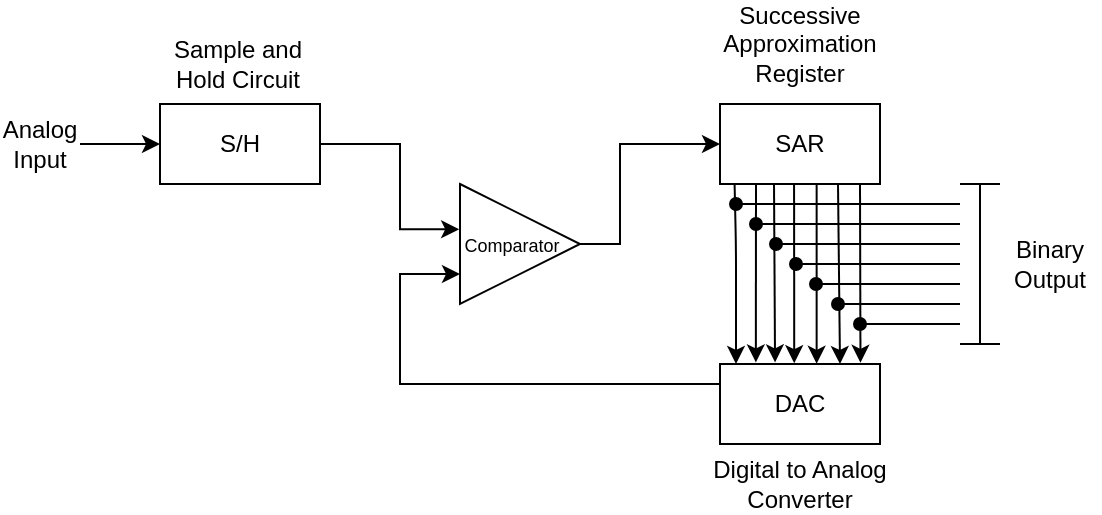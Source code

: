 <mxfile version="14.6.13" type="device"><diagram id="YQUplwvyBEeHkairelpg" name="Página-1"><mxGraphModel dx="853" dy="493" grid="1" gridSize="10" guides="1" tooltips="1" connect="1" arrows="1" fold="1" page="1" pageScale="1" pageWidth="827" pageHeight="1169" math="0" shadow="0"><root><mxCell id="0"/><mxCell id="1" parent="0"/><mxCell id="hUg5gEPI6trb4FzKBfQ1-4" value="" style="endArrow=none;html=1;entryX=0.091;entryY=0.984;entryDx=0;entryDy=0;entryPerimeter=0;startArrow=classic;startFill=1;" edge="1" parent="1" target="hUg5gEPI6trb4FzKBfQ1-2"><mxGeometry width="50" height="50" relative="1" as="geometry"><mxPoint x="408" y="330" as="sourcePoint"/><mxPoint x="408" y="242.2" as="targetPoint"/><Array as="points"><mxPoint x="408" y="272"/></Array></mxGeometry></mxCell><mxCell id="hUg5gEPI6trb4FzKBfQ1-5" value="" style="endArrow=none;html=1;entryX=0.1;entryY=1.005;entryDx=0;entryDy=0;entryPerimeter=0;startArrow=classic;startFill=1;exitX=0.344;exitY=-0.02;exitDx=0;exitDy=0;exitPerimeter=0;" edge="1" parent="1" source="hUg5gEPI6trb4FzKBfQ1-1"><mxGeometry width="50" height="50" relative="1" as="geometry"><mxPoint x="427" y="320" as="sourcePoint"/><mxPoint x="427" y="239.2" as="targetPoint"/></mxGeometry></mxCell><mxCell id="hUg5gEPI6trb4FzKBfQ1-15" style="edgeStyle=orthogonalEdgeStyle;rounded=0;orthogonalLoop=1;jettySize=auto;html=1;exitX=0;exitY=0.5;exitDx=0;exitDy=0;entryX=0;entryY=0.75;entryDx=0;entryDy=0;" edge="1" parent="1" source="hUg5gEPI6trb4FzKBfQ1-1" target="hUg5gEPI6trb4FzKBfQ1-12"><mxGeometry relative="1" as="geometry"><Array as="points"><mxPoint x="240" y="340"/><mxPoint x="240" y="285"/></Array></mxGeometry></mxCell><mxCell id="hUg5gEPI6trb4FzKBfQ1-1" value="DAC" style="rounded=0;whiteSpace=wrap;html=1;" vertex="1" parent="1"><mxGeometry x="400" y="330" width="80" height="40" as="geometry"/></mxCell><mxCell id="hUg5gEPI6trb4FzKBfQ1-6" value="" style="endArrow=none;html=1;entryX=0.1;entryY=1.005;entryDx=0;entryDy=0;entryPerimeter=0;startArrow=classic;startFill=1;exitX=0.878;exitY=-0.04;exitDx=0;exitDy=0;exitPerimeter=0;" edge="1" parent="1"><mxGeometry width="50" height="50" relative="1" as="geometry"><mxPoint x="470.24" y="329.4" as="sourcePoint"/><mxPoint x="470" y="240.2" as="targetPoint"/></mxGeometry></mxCell><mxCell id="hUg5gEPI6trb4FzKBfQ1-7" value="" style="endArrow=none;html=1;entryX=0.463;entryY=0.994;entryDx=0;entryDy=0;entryPerimeter=0;startArrow=classic;startFill=1;exitX=0.464;exitY=-0.06;exitDx=0;exitDy=0;exitPerimeter=0;" edge="1" parent="1" target="hUg5gEPI6trb4FzKBfQ1-2"><mxGeometry width="50" height="50" relative="1" as="geometry"><mxPoint x="437.12" y="329.6" as="sourcePoint"/><mxPoint x="437" y="242" as="targetPoint"/></mxGeometry></mxCell><mxCell id="hUg5gEPI6trb4FzKBfQ1-8" value="" style="endArrow=none;html=1;entryX=0.604;entryY=0.968;entryDx=0;entryDy=0;entryPerimeter=0;startArrow=classic;startFill=1;exitX=0.604;exitY=-0.053;exitDx=0;exitDy=0;exitPerimeter=0;" edge="1" parent="1" target="hUg5gEPI6trb4FzKBfQ1-2"><mxGeometry width="50" height="50" relative="1" as="geometry"><mxPoint x="448.32" y="329.88" as="sourcePoint"/><mxPoint x="447.83" y="242" as="targetPoint"/></mxGeometry></mxCell><mxCell id="hUg5gEPI6trb4FzKBfQ1-9" value="" style="endArrow=none;html=1;entryX=0.1;entryY=1.005;entryDx=0;entryDy=0;entryPerimeter=0;startArrow=classic;startFill=1;exitX=0.75;exitY=0;exitDx=0;exitDy=0;" edge="1" parent="1" source="hUg5gEPI6trb4FzKBfQ1-1"><mxGeometry width="50" height="50" relative="1" as="geometry"><mxPoint x="459" y="320.8" as="sourcePoint"/><mxPoint x="459" y="240" as="targetPoint"/></mxGeometry></mxCell><mxCell id="hUg5gEPI6trb4FzKBfQ1-10" value="" style="endArrow=none;html=1;entryX=0.1;entryY=1.005;entryDx=0;entryDy=0;entryPerimeter=0;startArrow=classic;startFill=1;exitX=0.224;exitY=-0.02;exitDx=0;exitDy=0;exitPerimeter=0;" edge="1" parent="1" source="hUg5gEPI6trb4FzKBfQ1-1"><mxGeometry width="50" height="50" relative="1" as="geometry"><mxPoint x="418" y="320.8" as="sourcePoint"/><mxPoint x="418" y="240" as="targetPoint"/></mxGeometry></mxCell><mxCell id="hUg5gEPI6trb4FzKBfQ1-14" style="edgeStyle=orthogonalEdgeStyle;rounded=0;orthogonalLoop=1;jettySize=auto;html=1;entryX=0;entryY=0.5;entryDx=0;entryDy=0;" edge="1" parent="1" source="hUg5gEPI6trb4FzKBfQ1-12" target="hUg5gEPI6trb4FzKBfQ1-2"><mxGeometry relative="1" as="geometry"><Array as="points"><mxPoint x="350" y="270"/><mxPoint x="350" y="220"/></Array></mxGeometry></mxCell><mxCell id="hUg5gEPI6trb4FzKBfQ1-12" value="" style="triangle;whiteSpace=wrap;html=1;" vertex="1" parent="1"><mxGeometry x="270" y="240" width="60" height="60" as="geometry"/></mxCell><mxCell id="hUg5gEPI6trb4FzKBfQ1-17" value="&lt;font style=&quot;font-size: 9px&quot;&gt;Comparator&lt;/font&gt;" style="text;html=1;strokeColor=none;fillColor=none;align=center;verticalAlign=middle;whiteSpace=wrap;rounded=0;" vertex="1" parent="1"><mxGeometry x="271" y="260" width="50" height="20" as="geometry"/></mxCell><mxCell id="hUg5gEPI6trb4FzKBfQ1-19" style="edgeStyle=orthogonalEdgeStyle;rounded=0;orthogonalLoop=1;jettySize=auto;html=1;entryX=-0.007;entryY=0.377;entryDx=0;entryDy=0;entryPerimeter=0;" edge="1" parent="1" source="hUg5gEPI6trb4FzKBfQ1-18" target="hUg5gEPI6trb4FzKBfQ1-12"><mxGeometry relative="1" as="geometry"><Array as="points"><mxPoint x="240" y="220"/><mxPoint x="240" y="263"/></Array></mxGeometry></mxCell><mxCell id="hUg5gEPI6trb4FzKBfQ1-18" value="S/H" style="rounded=0;whiteSpace=wrap;html=1;" vertex="1" parent="1"><mxGeometry x="120" y="200" width="80" height="40" as="geometry"/></mxCell><mxCell id="hUg5gEPI6trb4FzKBfQ1-20" value="Sample and Hold Circuit" style="text;html=1;strokeColor=none;fillColor=none;align=center;verticalAlign=middle;whiteSpace=wrap;rounded=0;" vertex="1" parent="1"><mxGeometry x="114" y="170" width="90" height="20" as="geometry"/></mxCell><mxCell id="hUg5gEPI6trb4FzKBfQ1-22" value="Successive Approximation Register" style="text;html=1;strokeColor=none;fillColor=none;align=center;verticalAlign=middle;whiteSpace=wrap;rounded=0;" vertex="1" parent="1"><mxGeometry x="395" y="160" width="90" height="20" as="geometry"/></mxCell><mxCell id="hUg5gEPI6trb4FzKBfQ1-23" value="Digital to Analog Converter" style="text;html=1;strokeColor=none;fillColor=none;align=center;verticalAlign=middle;whiteSpace=wrap;rounded=0;" vertex="1" parent="1"><mxGeometry x="395" y="380" width="90" height="20" as="geometry"/></mxCell><mxCell id="hUg5gEPI6trb4FzKBfQ1-24" value="" style="endArrow=none;html=1;startArrow=oval;startFill=1;" edge="1" parent="1"><mxGeometry width="50" height="50" relative="1" as="geometry"><mxPoint x="408" y="250" as="sourcePoint"/><mxPoint x="520" y="250" as="targetPoint"/></mxGeometry></mxCell><mxCell id="hUg5gEPI6trb4FzKBfQ1-25" value="" style="endArrow=none;html=1;startArrow=oval;startFill=1;" edge="1" parent="1"><mxGeometry width="50" height="50" relative="1" as="geometry"><mxPoint x="418" y="260" as="sourcePoint"/><mxPoint x="520" y="260" as="targetPoint"/></mxGeometry></mxCell><mxCell id="hUg5gEPI6trb4FzKBfQ1-26" value="" style="endArrow=none;html=1;startArrow=oval;startFill=1;" edge="1" parent="1"><mxGeometry width="50" height="50" relative="1" as="geometry"><mxPoint x="428" y="270" as="sourcePoint"/><mxPoint x="520" y="270" as="targetPoint"/></mxGeometry></mxCell><mxCell id="hUg5gEPI6trb4FzKBfQ1-27" value="" style="endArrow=none;html=1;startArrow=oval;startFill=1;fontStyle=1" edge="1" parent="1"><mxGeometry width="50" height="50" relative="1" as="geometry"><mxPoint x="438" y="280" as="sourcePoint"/><mxPoint x="520" y="280" as="targetPoint"/></mxGeometry></mxCell><mxCell id="hUg5gEPI6trb4FzKBfQ1-28" value="" style="endArrow=none;html=1;startArrow=oval;startFill=1;" edge="1" parent="1"><mxGeometry width="50" height="50" relative="1" as="geometry"><mxPoint x="448" y="290" as="sourcePoint"/><mxPoint x="520" y="290" as="targetPoint"/></mxGeometry></mxCell><mxCell id="hUg5gEPI6trb4FzKBfQ1-29" value="" style="endArrow=none;html=1;startArrow=oval;startFill=1;" edge="1" parent="1"><mxGeometry width="50" height="50" relative="1" as="geometry"><mxPoint x="459" y="300" as="sourcePoint"/><mxPoint x="520" y="300" as="targetPoint"/></mxGeometry></mxCell><mxCell id="hUg5gEPI6trb4FzKBfQ1-30" value="" style="endArrow=none;html=1;startArrow=oval;startFill=1;" edge="1" parent="1"><mxGeometry width="50" height="50" relative="1" as="geometry"><mxPoint x="470" y="310" as="sourcePoint"/><mxPoint x="520" y="310" as="targetPoint"/></mxGeometry></mxCell><mxCell id="hUg5gEPI6trb4FzKBfQ1-32" value="" style="shape=crossbar;whiteSpace=wrap;html=1;rounded=1;direction=south;" vertex="1" parent="1"><mxGeometry x="520" y="240" width="20" height="80" as="geometry"/></mxCell><mxCell id="hUg5gEPI6trb4FzKBfQ1-33" value="Binary &lt;br&gt;Output" style="text;html=1;strokeColor=none;fillColor=none;align=center;verticalAlign=middle;whiteSpace=wrap;rounded=0;" vertex="1" parent="1"><mxGeometry x="540" y="270" width="50" height="20" as="geometry"/></mxCell><mxCell id="hUg5gEPI6trb4FzKBfQ1-35" style="edgeStyle=orthogonalEdgeStyle;rounded=0;orthogonalLoop=1;jettySize=auto;html=1;exitX=1;exitY=0.5;exitDx=0;exitDy=0;entryX=0;entryY=0.5;entryDx=0;entryDy=0;startArrow=none;startFill=0;" edge="1" parent="1" source="hUg5gEPI6trb4FzKBfQ1-34" target="hUg5gEPI6trb4FzKBfQ1-18"><mxGeometry relative="1" as="geometry"/></mxCell><mxCell id="hUg5gEPI6trb4FzKBfQ1-34" value="Analog&lt;br&gt;Input" style="text;html=1;strokeColor=none;fillColor=none;align=center;verticalAlign=middle;whiteSpace=wrap;rounded=0;" vertex="1" parent="1"><mxGeometry x="40" y="210" width="40" height="20" as="geometry"/></mxCell><mxCell id="hUg5gEPI6trb4FzKBfQ1-2" value="SAR" style="rounded=0;whiteSpace=wrap;html=1;" vertex="1" parent="1"><mxGeometry x="400" y="200" width="80" height="40" as="geometry"/></mxCell></root></mxGraphModel></diagram></mxfile>
